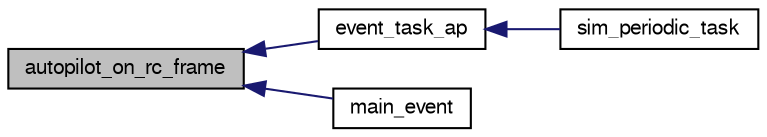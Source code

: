 digraph "autopilot_on_rc_frame"
{
  edge [fontname="FreeSans",fontsize="10",labelfontname="FreeSans",labelfontsize="10"];
  node [fontname="FreeSans",fontsize="10",shape=record];
  rankdir="LR";
  Node1 [label="autopilot_on_rc_frame",height=0.2,width=0.4,color="black", fillcolor="grey75", style="filled", fontcolor="black"];
  Node1 -> Node2 [dir="back",color="midnightblue",fontsize="10",style="solid",fontname="FreeSans"];
  Node2 [label="event_task_ap",height=0.2,width=0.4,color="black", fillcolor="white", style="filled",URL="$fixedwing_2main__ap_8h.html#a2b4e383f6a21da5bad019df0b3891508"];
  Node2 -> Node3 [dir="back",color="midnightblue",fontsize="10",style="solid",fontname="FreeSans"];
  Node3 [label="sim_periodic_task",height=0.2,width=0.4,color="black", fillcolor="white", style="filled",URL="$sim__ap_8c.html#a4f982dacbb35ccfc3e0fcaa64156a2a0"];
  Node1 -> Node4 [dir="back",color="midnightblue",fontsize="10",style="solid",fontname="FreeSans"];
  Node4 [label="main_event",height=0.2,width=0.4,color="black", fillcolor="white", style="filled",URL="$rover_2main__ap_8h.html#ad0fb4f12833cb2f0b4c69fa317ea24d9"];
}
